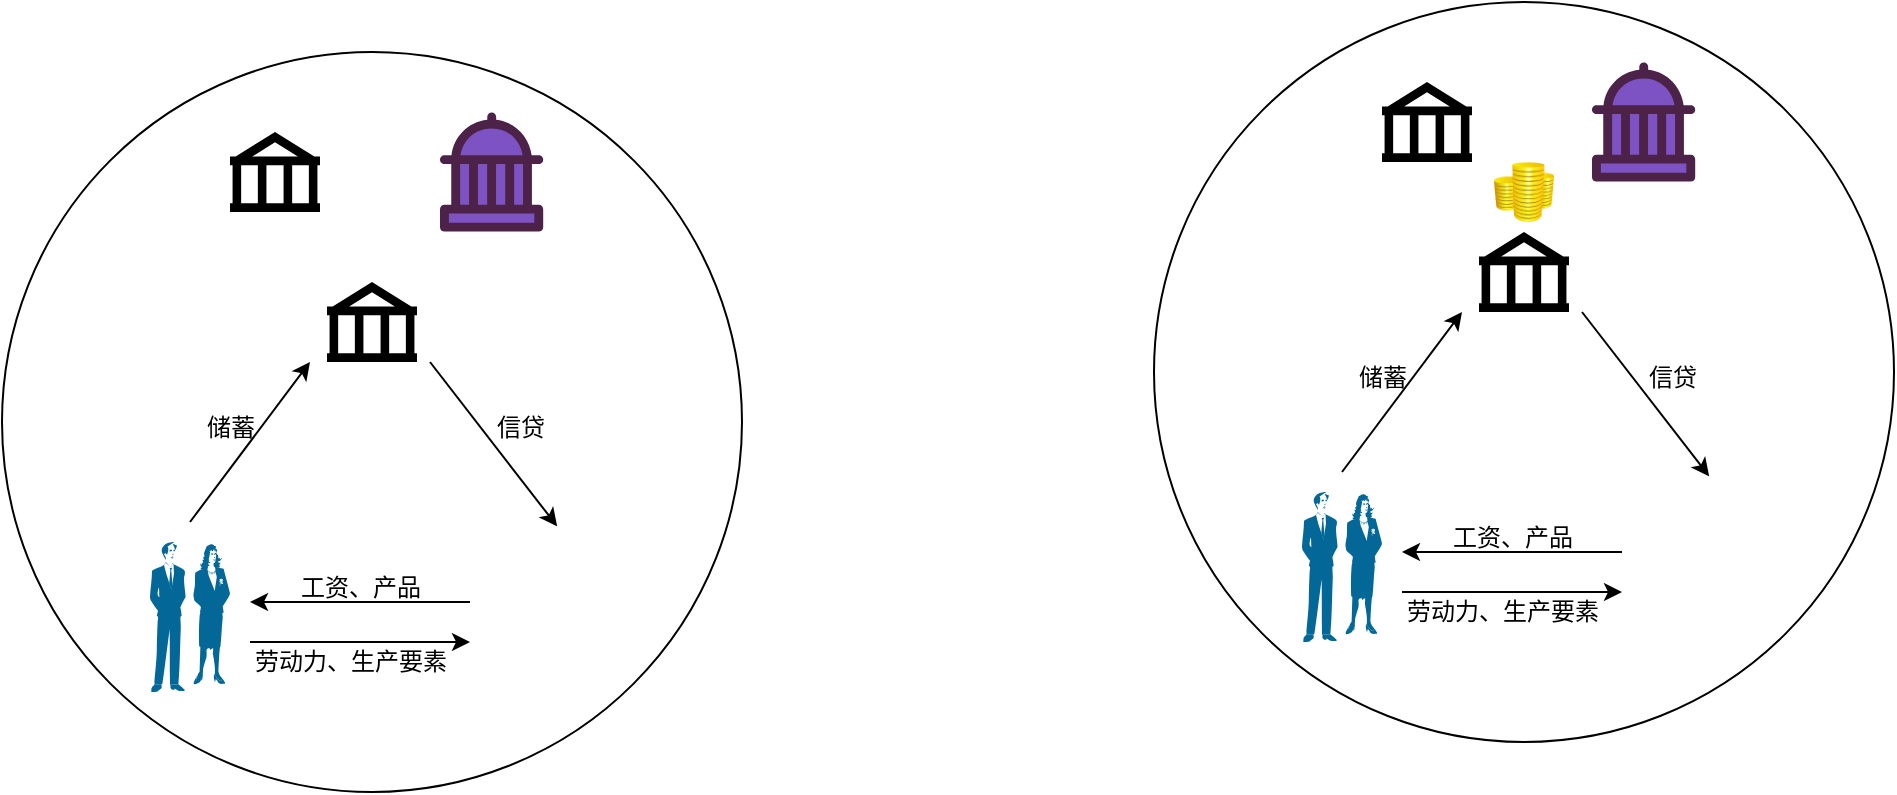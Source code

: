 <mxfile version="22.1.16" type="github">
  <diagram name="第 1 页" id="AINmG9N4S4bAgwLZylh2">
    <mxGraphModel dx="2165" dy="761" grid="1" gridSize="10" guides="1" tooltips="1" connect="1" arrows="1" fold="1" page="1" pageScale="1" pageWidth="827" pageHeight="1169" math="0" shadow="0">
      <root>
        <mxCell id="0" />
        <mxCell id="1" parent="0" />
        <mxCell id="vM9sMfo9za9YmmYqojep-2" value="" style="ellipse;whiteSpace=wrap;html=1;aspect=fixed;" vertex="1" parent="1">
          <mxGeometry x="396" y="345" width="370" height="370" as="geometry" />
        </mxCell>
        <mxCell id="vM9sMfo9za9YmmYqojep-3" value="" style="shape=mxgraph.cisco.people.man_woman;html=1;pointerEvents=1;dashed=0;fillColor=#036897;strokeColor=#ffffff;strokeWidth=2;verticalLabelPosition=bottom;verticalAlign=top;align=center;outlineConnect=0;" vertex="1" parent="1">
          <mxGeometry x="470" y="590" width="40" height="75" as="geometry" />
        </mxCell>
        <mxCell id="vM9sMfo9za9YmmYqojep-4" value="" style="shape=mxgraph.signs.travel.bank;html=1;pointerEvents=1;fillColor=#000000;strokeColor=none;verticalLabelPosition=bottom;verticalAlign=top;align=center;" vertex="1" parent="1">
          <mxGeometry x="558.5" y="460" width="45" height="40" as="geometry" />
        </mxCell>
        <mxCell id="vM9sMfo9za9YmmYqojep-5" value="" style="shape=image;html=1;verticalAlign=top;verticalLabelPosition=bottom;labelBackgroundColor=#ffffff;imageAspect=0;aspect=fixed;image=https://cdn1.iconfinder.com/data/icons/2-building-line-filled/614/Factory-128.png" vertex="1" parent="1">
          <mxGeometry x="640" y="585" width="73" height="73" as="geometry" />
        </mxCell>
        <mxCell id="vM9sMfo9za9YmmYqojep-6" value="" style="endArrow=classic;html=1;rounded=0;" edge="1" parent="1">
          <mxGeometry width="50" height="50" relative="1" as="geometry">
            <mxPoint x="520" y="640" as="sourcePoint" />
            <mxPoint x="630" y="640" as="targetPoint" />
          </mxGeometry>
        </mxCell>
        <mxCell id="vM9sMfo9za9YmmYqojep-7" value="劳动力、生产要素" style="text;html=1;align=center;verticalAlign=middle;resizable=0;points=[];autosize=1;strokeColor=none;fillColor=none;" vertex="1" parent="1">
          <mxGeometry x="510" y="635" width="120" height="30" as="geometry" />
        </mxCell>
        <mxCell id="vM9sMfo9za9YmmYqojep-8" value="" style="endArrow=classic;html=1;rounded=0;" edge="1" parent="1">
          <mxGeometry width="50" height="50" relative="1" as="geometry">
            <mxPoint x="490" y="580" as="sourcePoint" />
            <mxPoint x="550" y="500" as="targetPoint" />
          </mxGeometry>
        </mxCell>
        <mxCell id="vM9sMfo9za9YmmYqojep-9" value="" style="endArrow=classic;html=1;rounded=0;entryX=0.46;entryY=-0.039;entryDx=0;entryDy=0;entryPerimeter=0;" edge="1" parent="1" target="vM9sMfo9za9YmmYqojep-5">
          <mxGeometry width="50" height="50" relative="1" as="geometry">
            <mxPoint x="610" y="500" as="sourcePoint" />
            <mxPoint x="560" y="510" as="targetPoint" />
          </mxGeometry>
        </mxCell>
        <mxCell id="vM9sMfo9za9YmmYqojep-10" value="信贷" style="text;html=1;align=center;verticalAlign=middle;resizable=0;points=[];autosize=1;strokeColor=none;fillColor=none;" vertex="1" parent="1">
          <mxGeometry x="630" y="518" width="50" height="30" as="geometry" />
        </mxCell>
        <mxCell id="vM9sMfo9za9YmmYqojep-11" value="储蓄" style="text;html=1;align=center;verticalAlign=middle;resizable=0;points=[];autosize=1;strokeColor=none;fillColor=none;" vertex="1" parent="1">
          <mxGeometry x="485" y="518" width="50" height="30" as="geometry" />
        </mxCell>
        <mxCell id="vM9sMfo9za9YmmYqojep-12" value="" style="endArrow=classic;html=1;rounded=0;" edge="1" parent="1">
          <mxGeometry width="50" height="50" relative="1" as="geometry">
            <mxPoint x="630" y="620" as="sourcePoint" />
            <mxPoint x="520" y="620" as="targetPoint" />
          </mxGeometry>
        </mxCell>
        <mxCell id="vM9sMfo9za9YmmYqojep-13" value="工资、产品" style="text;html=1;align=center;verticalAlign=middle;resizable=0;points=[];autosize=1;strokeColor=none;fillColor=none;" vertex="1" parent="1">
          <mxGeometry x="535" y="598" width="80" height="30" as="geometry" />
        </mxCell>
        <mxCell id="vM9sMfo9za9YmmYqojep-15" value="" style="shape=mxgraph.signs.travel.bank;html=1;pointerEvents=1;fillColor=#000000;strokeColor=none;verticalLabelPosition=bottom;verticalAlign=top;align=center;" vertex="1" parent="1">
          <mxGeometry x="510" y="385" width="45" height="40" as="geometry" />
        </mxCell>
        <mxCell id="vM9sMfo9za9YmmYqojep-17" value="" style="verticalLabelPosition=bottom;aspect=fixed;html=1;shape=mxgraph.salesforce.government;" vertex="1" parent="1">
          <mxGeometry x="615" y="375" width="51.6" height="60" as="geometry" />
        </mxCell>
        <mxCell id="vM9sMfo9za9YmmYqojep-18" value="" style="ellipse;whiteSpace=wrap;html=1;aspect=fixed;" vertex="1" parent="1">
          <mxGeometry x="-180" y="370" width="370" height="370" as="geometry" />
        </mxCell>
        <mxCell id="vM9sMfo9za9YmmYqojep-19" value="" style="shape=mxgraph.cisco.people.man_woman;html=1;pointerEvents=1;dashed=0;fillColor=#036897;strokeColor=#ffffff;strokeWidth=2;verticalLabelPosition=bottom;verticalAlign=top;align=center;outlineConnect=0;" vertex="1" parent="1">
          <mxGeometry x="-106" y="615" width="40" height="75" as="geometry" />
        </mxCell>
        <mxCell id="vM9sMfo9za9YmmYqojep-20" value="" style="shape=mxgraph.signs.travel.bank;html=1;pointerEvents=1;fillColor=#000000;strokeColor=none;verticalLabelPosition=bottom;verticalAlign=top;align=center;" vertex="1" parent="1">
          <mxGeometry x="-17.5" y="485" width="45" height="40" as="geometry" />
        </mxCell>
        <mxCell id="vM9sMfo9za9YmmYqojep-21" value="" style="shape=image;html=1;verticalAlign=top;verticalLabelPosition=bottom;labelBackgroundColor=#ffffff;imageAspect=0;aspect=fixed;image=https://cdn1.iconfinder.com/data/icons/2-building-line-filled/614/Factory-128.png" vertex="1" parent="1">
          <mxGeometry x="64" y="610" width="73" height="73" as="geometry" />
        </mxCell>
        <mxCell id="vM9sMfo9za9YmmYqojep-22" value="" style="endArrow=classic;html=1;rounded=0;" edge="1" parent="1">
          <mxGeometry width="50" height="50" relative="1" as="geometry">
            <mxPoint x="-56" y="665" as="sourcePoint" />
            <mxPoint x="54" y="665" as="targetPoint" />
          </mxGeometry>
        </mxCell>
        <mxCell id="vM9sMfo9za9YmmYqojep-23" value="劳动力、生产要素" style="text;html=1;align=center;verticalAlign=middle;resizable=0;points=[];autosize=1;strokeColor=none;fillColor=none;" vertex="1" parent="1">
          <mxGeometry x="-66" y="660" width="120" height="30" as="geometry" />
        </mxCell>
        <mxCell id="vM9sMfo9za9YmmYqojep-24" value="" style="endArrow=classic;html=1;rounded=0;" edge="1" parent="1">
          <mxGeometry width="50" height="50" relative="1" as="geometry">
            <mxPoint x="-86" y="605" as="sourcePoint" />
            <mxPoint x="-26" y="525" as="targetPoint" />
          </mxGeometry>
        </mxCell>
        <mxCell id="vM9sMfo9za9YmmYqojep-25" value="" style="endArrow=classic;html=1;rounded=0;entryX=0.46;entryY=-0.039;entryDx=0;entryDy=0;entryPerimeter=0;" edge="1" target="vM9sMfo9za9YmmYqojep-21" parent="1">
          <mxGeometry width="50" height="50" relative="1" as="geometry">
            <mxPoint x="34" y="525" as="sourcePoint" />
            <mxPoint x="-16" y="535" as="targetPoint" />
          </mxGeometry>
        </mxCell>
        <mxCell id="vM9sMfo9za9YmmYqojep-26" value="信贷" style="text;html=1;align=center;verticalAlign=middle;resizable=0;points=[];autosize=1;strokeColor=none;fillColor=none;" vertex="1" parent="1">
          <mxGeometry x="54" y="543" width="50" height="30" as="geometry" />
        </mxCell>
        <mxCell id="vM9sMfo9za9YmmYqojep-27" value="储蓄" style="text;html=1;align=center;verticalAlign=middle;resizable=0;points=[];autosize=1;strokeColor=none;fillColor=none;" vertex="1" parent="1">
          <mxGeometry x="-91" y="543" width="50" height="30" as="geometry" />
        </mxCell>
        <mxCell id="vM9sMfo9za9YmmYqojep-28" value="" style="endArrow=classic;html=1;rounded=0;" edge="1" parent="1">
          <mxGeometry width="50" height="50" relative="1" as="geometry">
            <mxPoint x="54" y="645" as="sourcePoint" />
            <mxPoint x="-56" y="645" as="targetPoint" />
          </mxGeometry>
        </mxCell>
        <mxCell id="vM9sMfo9za9YmmYqojep-29" value="工资、产品" style="text;html=1;align=center;verticalAlign=middle;resizable=0;points=[];autosize=1;strokeColor=none;fillColor=none;" vertex="1" parent="1">
          <mxGeometry x="-41" y="623" width="80" height="30" as="geometry" />
        </mxCell>
        <mxCell id="vM9sMfo9za9YmmYqojep-30" value="" style="shape=mxgraph.signs.travel.bank;html=1;pointerEvents=1;fillColor=#000000;strokeColor=none;verticalLabelPosition=bottom;verticalAlign=top;align=center;" vertex="1" parent="1">
          <mxGeometry x="-66" y="410" width="45" height="40" as="geometry" />
        </mxCell>
        <mxCell id="vM9sMfo9za9YmmYqojep-31" value="" style="verticalLabelPosition=bottom;aspect=fixed;html=1;shape=mxgraph.salesforce.government;" vertex="1" parent="1">
          <mxGeometry x="39" y="400" width="51.6" height="60" as="geometry" />
        </mxCell>
        <mxCell id="vM9sMfo9za9YmmYqojep-32" value="" style="image;html=1;image=img/lib/clip_art/finance/Coins_128x128.png" vertex="1" parent="1">
          <mxGeometry x="551" y="425" width="60" height="30" as="geometry" />
        </mxCell>
      </root>
    </mxGraphModel>
  </diagram>
</mxfile>
